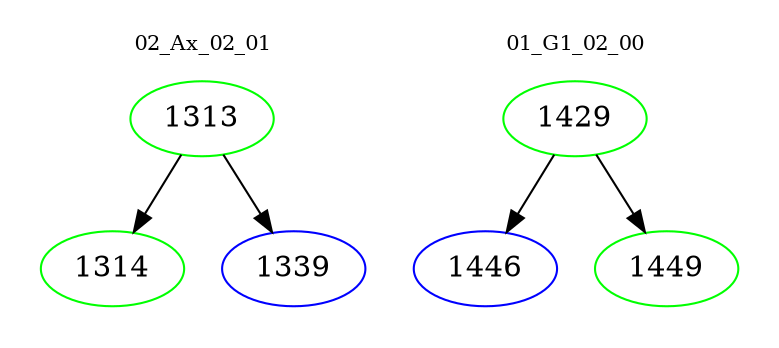digraph{
subgraph cluster_0 {
color = white
label = "02_Ax_02_01";
fontsize=10;
T0_1313 [label="1313", color="green"]
T0_1313 -> T0_1314 [color="black"]
T0_1314 [label="1314", color="green"]
T0_1313 -> T0_1339 [color="black"]
T0_1339 [label="1339", color="blue"]
}
subgraph cluster_1 {
color = white
label = "01_G1_02_00";
fontsize=10;
T1_1429 [label="1429", color="green"]
T1_1429 -> T1_1446 [color="black"]
T1_1446 [label="1446", color="blue"]
T1_1429 -> T1_1449 [color="black"]
T1_1449 [label="1449", color="green"]
}
}
